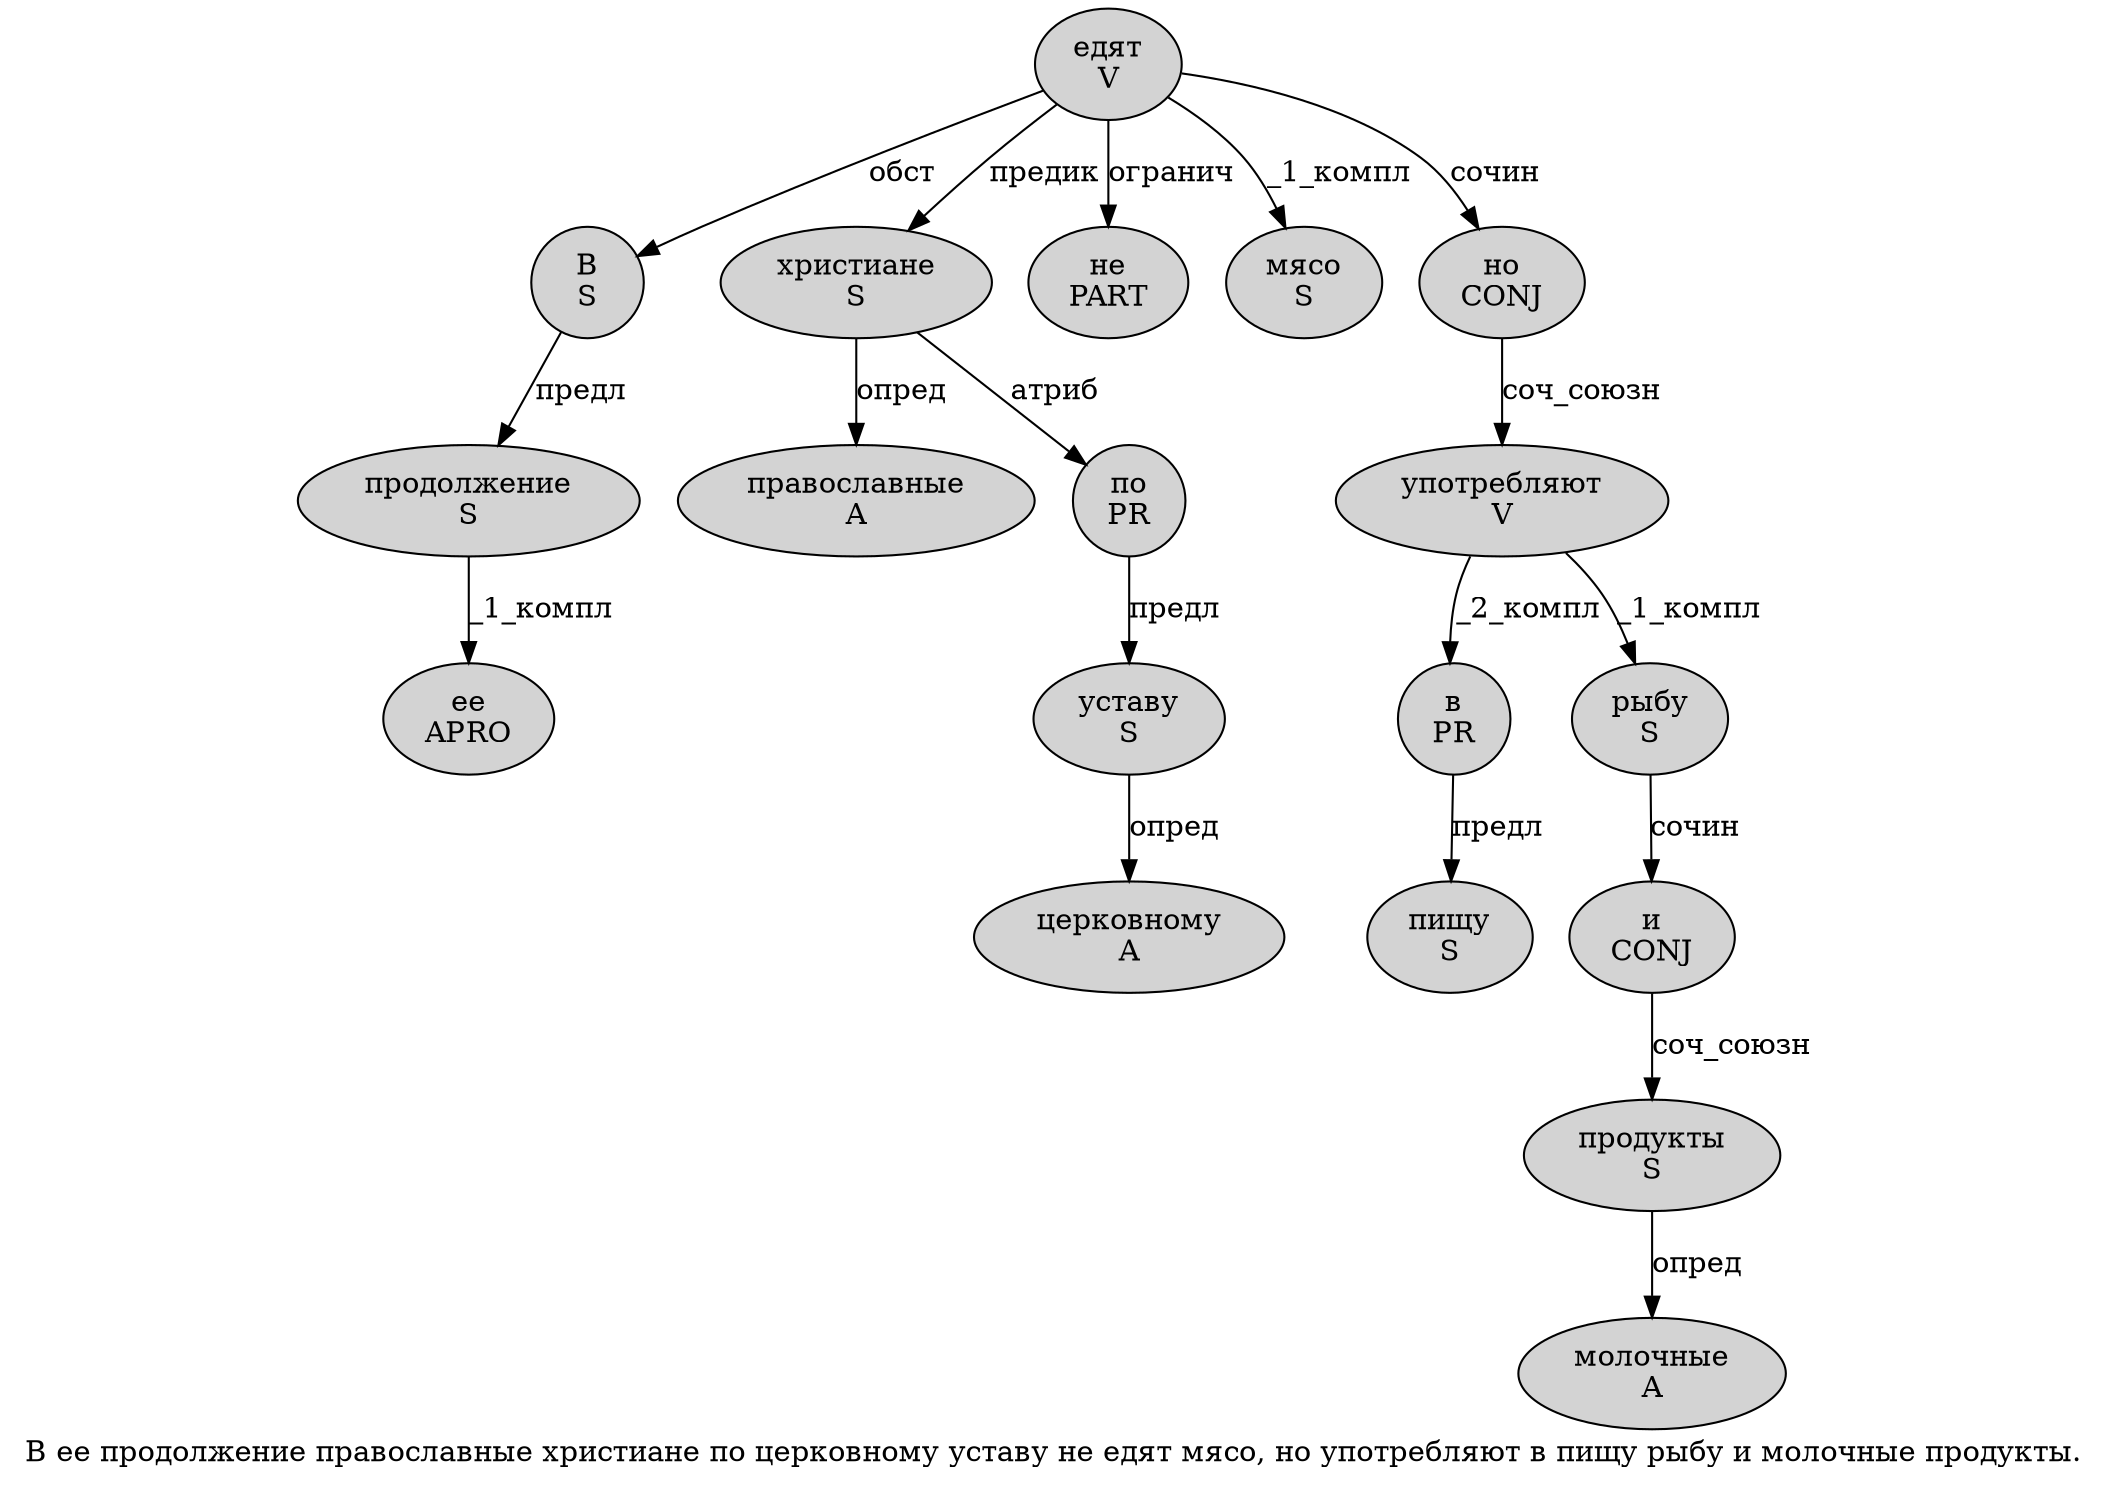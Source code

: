 digraph SENTENCE_714 {
	graph [label="В ее продолжение православные христиане по церковному уставу не едят мясо, но употребляют в пищу рыбу и молочные продукты."]
	node [style=filled]
		0 [label="В
S" color="" fillcolor=lightgray penwidth=1 shape=ellipse]
		1 [label="ее
APRO" color="" fillcolor=lightgray penwidth=1 shape=ellipse]
		2 [label="продолжение
S" color="" fillcolor=lightgray penwidth=1 shape=ellipse]
		3 [label="православные
A" color="" fillcolor=lightgray penwidth=1 shape=ellipse]
		4 [label="христиане
S" color="" fillcolor=lightgray penwidth=1 shape=ellipse]
		5 [label="по
PR" color="" fillcolor=lightgray penwidth=1 shape=ellipse]
		6 [label="церковному
A" color="" fillcolor=lightgray penwidth=1 shape=ellipse]
		7 [label="уставу
S" color="" fillcolor=lightgray penwidth=1 shape=ellipse]
		8 [label="не
PART" color="" fillcolor=lightgray penwidth=1 shape=ellipse]
		9 [label="едят
V" color="" fillcolor=lightgray penwidth=1 shape=ellipse]
		10 [label="мясо
S" color="" fillcolor=lightgray penwidth=1 shape=ellipse]
		12 [label="но
CONJ" color="" fillcolor=lightgray penwidth=1 shape=ellipse]
		13 [label="употребляют
V" color="" fillcolor=lightgray penwidth=1 shape=ellipse]
		14 [label="в
PR" color="" fillcolor=lightgray penwidth=1 shape=ellipse]
		15 [label="пищу
S" color="" fillcolor=lightgray penwidth=1 shape=ellipse]
		16 [label="рыбу
S" color="" fillcolor=lightgray penwidth=1 shape=ellipse]
		17 [label="и
CONJ" color="" fillcolor=lightgray penwidth=1 shape=ellipse]
		18 [label="молочные
A" color="" fillcolor=lightgray penwidth=1 shape=ellipse]
		19 [label="продукты
S" color="" fillcolor=lightgray penwidth=1 shape=ellipse]
			2 -> 1 [label="_1_компл"]
			0 -> 2 [label="предл"]
			16 -> 17 [label="сочин"]
			17 -> 19 [label="соч_союзн"]
			7 -> 6 [label="опред"]
			13 -> 14 [label="_2_компл"]
			13 -> 16 [label="_1_компл"]
			9 -> 0 [label="обст"]
			9 -> 4 [label="предик"]
			9 -> 8 [label="огранич"]
			9 -> 10 [label="_1_компл"]
			9 -> 12 [label="сочин"]
			4 -> 3 [label="опред"]
			4 -> 5 [label="атриб"]
			5 -> 7 [label="предл"]
			12 -> 13 [label="соч_союзн"]
			19 -> 18 [label="опред"]
			14 -> 15 [label="предл"]
}